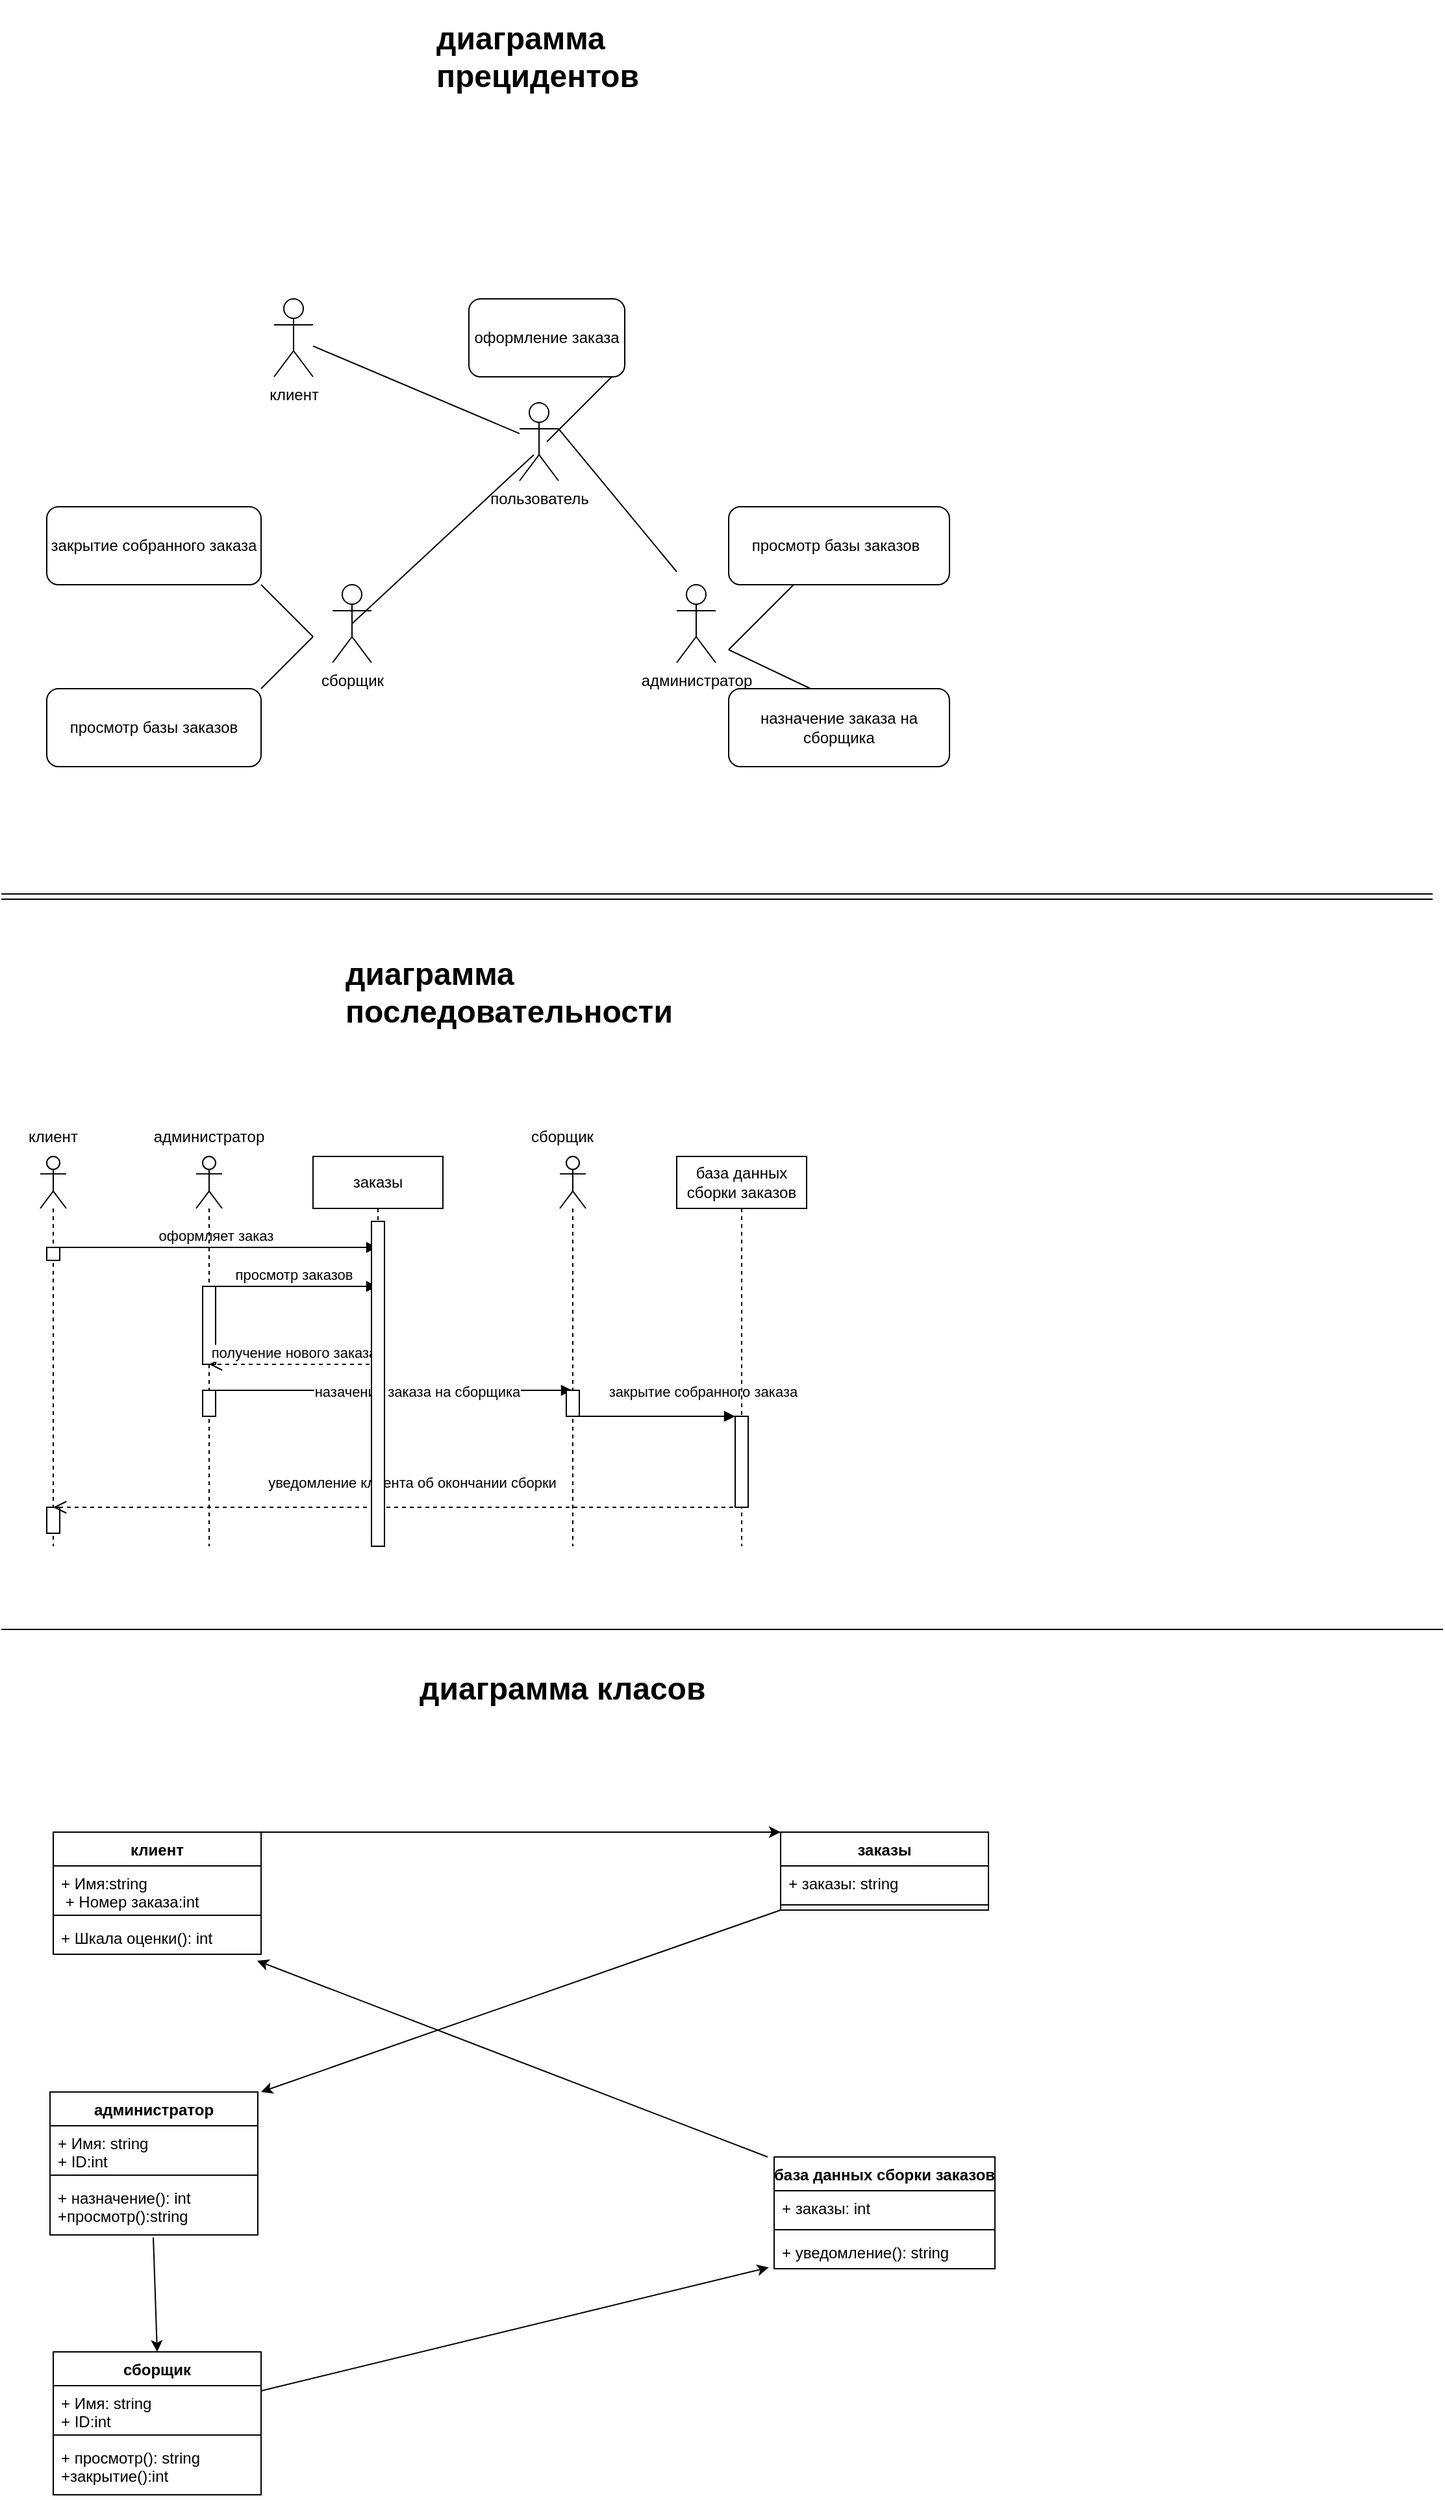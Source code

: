 <mxfile version="16.2.4" type="github"><diagram id="uh3QpCepR6_oSPFNJY3z" name="Page-1"><mxGraphModel dx="1406" dy="1937" grid="1" gridSize="10" guides="1" tooltips="1" connect="1" arrows="1" fold="1" page="1" pageScale="1" pageWidth="827" pageHeight="1169" math="0" shadow="0"><root><mxCell id="0"/><mxCell id="1" parent="0"/><mxCell id="xnh9EB2LKQ28FLCvDIaR-1" value="" style="shape=umlLifeline;participant=umlActor;perimeter=lifelinePerimeter;whiteSpace=wrap;html=1;container=1;collapsible=0;recursiveResize=0;verticalAlign=top;spacingTop=36;outlineConnect=0;" vertex="1" parent="1"><mxGeometry x="30" y="40" width="20" height="300" as="geometry"/></mxCell><mxCell id="xnh9EB2LKQ28FLCvDIaR-8" value="" style="html=1;points=[];perimeter=orthogonalPerimeter;" vertex="1" parent="xnh9EB2LKQ28FLCvDIaR-1"><mxGeometry x="5" y="70" width="10" height="10" as="geometry"/></mxCell><mxCell id="xnh9EB2LKQ28FLCvDIaR-9" value="оформляет заказ" style="html=1;verticalAlign=bottom;endArrow=block;rounded=0;" edge="1" parent="xnh9EB2LKQ28FLCvDIaR-1" target="xnh9EB2LKQ28FLCvDIaR-4"><mxGeometry width="80" relative="1" as="geometry"><mxPoint x="10" y="70" as="sourcePoint"/><mxPoint x="90" y="70" as="targetPoint"/></mxGeometry></mxCell><mxCell id="xnh9EB2LKQ28FLCvDIaR-21" value="" style="html=1;points=[];perimeter=orthogonalPerimeter;" vertex="1" parent="xnh9EB2LKQ28FLCvDIaR-1"><mxGeometry x="5" y="270" width="10" height="20" as="geometry"/></mxCell><mxCell id="xnh9EB2LKQ28FLCvDIaR-22" value="уведомление клиента об окончании сборки" style="html=1;verticalAlign=bottom;endArrow=open;dashed=1;endSize=8;rounded=0;" edge="1" parent="xnh9EB2LKQ28FLCvDIaR-1" source="xnh9EB2LKQ28FLCvDIaR-6"><mxGeometry x="-0.042" y="-10" relative="1" as="geometry"><mxPoint x="739.5" y="260" as="sourcePoint"/><mxPoint x="10" y="270" as="targetPoint"/><Array as="points"><mxPoint x="370" y="270"/></Array><mxPoint as="offset"/></mxGeometry></mxCell><mxCell id="xnh9EB2LKQ28FLCvDIaR-3" value="" style="shape=umlLifeline;participant=umlActor;perimeter=lifelinePerimeter;whiteSpace=wrap;html=1;container=1;collapsible=0;recursiveResize=0;verticalAlign=top;spacingTop=36;outlineConnect=0;" vertex="1" parent="1"><mxGeometry x="150" y="40" width="20" height="300" as="geometry"/></mxCell><mxCell id="xnh9EB2LKQ28FLCvDIaR-11" value="" style="html=1;points=[];perimeter=orthogonalPerimeter;" vertex="1" parent="xnh9EB2LKQ28FLCvDIaR-3"><mxGeometry x="5" y="100" width="10" height="60" as="geometry"/></mxCell><mxCell id="xnh9EB2LKQ28FLCvDIaR-12" value="просмотр заказов" style="html=1;verticalAlign=bottom;endArrow=block;rounded=0;" edge="1" parent="xnh9EB2LKQ28FLCvDIaR-3" target="xnh9EB2LKQ28FLCvDIaR-4"><mxGeometry width="80" relative="1" as="geometry"><mxPoint x="10" y="100" as="sourcePoint"/><mxPoint x="90" y="100" as="targetPoint"/></mxGeometry></mxCell><mxCell id="xnh9EB2LKQ28FLCvDIaR-13" value="получение нового заказа" style="html=1;verticalAlign=bottom;endArrow=open;dashed=1;endSize=8;rounded=0;" edge="1" parent="xnh9EB2LKQ28FLCvDIaR-3" source="xnh9EB2LKQ28FLCvDIaR-4"><mxGeometry relative="1" as="geometry"><mxPoint x="90" y="160" as="sourcePoint"/><mxPoint x="10" y="160" as="targetPoint"/></mxGeometry></mxCell><mxCell id="xnh9EB2LKQ28FLCvDIaR-15" value="" style="html=1;points=[];perimeter=orthogonalPerimeter;" vertex="1" parent="xnh9EB2LKQ28FLCvDIaR-3"><mxGeometry x="5" y="180" width="10" height="20" as="geometry"/></mxCell><mxCell id="xnh9EB2LKQ28FLCvDIaR-16" value="назачение заказа на сборщика" style="html=1;verticalAlign=bottom;endArrow=block;rounded=0;" edge="1" parent="xnh9EB2LKQ28FLCvDIaR-3" target="xnh9EB2LKQ28FLCvDIaR-5"><mxGeometry x="0.145" y="-10" width="80" relative="1" as="geometry"><mxPoint x="10" y="180" as="sourcePoint"/><mxPoint x="90" y="180" as="targetPoint"/><mxPoint as="offset"/></mxGeometry></mxCell><mxCell id="xnh9EB2LKQ28FLCvDIaR-4" value="заказы" style="shape=umlLifeline;perimeter=lifelinePerimeter;whiteSpace=wrap;html=1;container=1;collapsible=0;recursiveResize=0;outlineConnect=0;" vertex="1" parent="1"><mxGeometry x="240" y="40" width="100" height="300" as="geometry"/></mxCell><mxCell id="xnh9EB2LKQ28FLCvDIaR-10" value="" style="html=1;points=[];perimeter=orthogonalPerimeter;" vertex="1" parent="xnh9EB2LKQ28FLCvDIaR-4"><mxGeometry x="45" y="50" width="10" height="250" as="geometry"/></mxCell><mxCell id="xnh9EB2LKQ28FLCvDIaR-5" value="" style="shape=umlLifeline;participant=umlActor;perimeter=lifelinePerimeter;whiteSpace=wrap;html=1;container=1;collapsible=0;recursiveResize=0;verticalAlign=top;spacingTop=36;outlineConnect=0;" vertex="1" parent="1"><mxGeometry x="430" y="40" width="20" height="300" as="geometry"/></mxCell><mxCell id="xnh9EB2LKQ28FLCvDIaR-14" value="" style="html=1;points=[];perimeter=orthogonalPerimeter;" vertex="1" parent="xnh9EB2LKQ28FLCvDIaR-5"><mxGeometry x="5" y="180" width="10" height="20" as="geometry"/></mxCell><mxCell id="xnh9EB2LKQ28FLCvDIaR-18" value="закрытие собранного заказа" style="html=1;verticalAlign=bottom;endArrow=block;rounded=0;" edge="1" parent="xnh9EB2LKQ28FLCvDIaR-5" target="xnh9EB2LKQ28FLCvDIaR-17"><mxGeometry x="0.6" y="10" width="80" relative="1" as="geometry"><mxPoint x="10" y="200" as="sourcePoint"/><mxPoint x="90" y="200" as="targetPoint"/><mxPoint as="offset"/></mxGeometry></mxCell><mxCell id="xnh9EB2LKQ28FLCvDIaR-6" value="база данных сборки заказов" style="shape=umlLifeline;perimeter=lifelinePerimeter;whiteSpace=wrap;html=1;container=1;collapsible=0;recursiveResize=0;outlineConnect=0;" vertex="1" parent="1"><mxGeometry x="520" y="40" width="100" height="300" as="geometry"/></mxCell><mxCell id="xnh9EB2LKQ28FLCvDIaR-17" value="" style="html=1;points=[];perimeter=orthogonalPerimeter;" vertex="1" parent="xnh9EB2LKQ28FLCvDIaR-6"><mxGeometry x="45" y="200" width="10" height="70" as="geometry"/></mxCell><mxCell id="xnh9EB2LKQ28FLCvDIaR-23" value="клиент" style="text;html=1;strokeColor=none;fillColor=none;align=center;verticalAlign=middle;whiteSpace=wrap;rounded=0;" vertex="1" parent="1"><mxGeometry x="10" y="10" width="60" height="30" as="geometry"/></mxCell><mxCell id="xnh9EB2LKQ28FLCvDIaR-24" value="администратор" style="text;html=1;strokeColor=none;fillColor=none;align=center;verticalAlign=middle;whiteSpace=wrap;rounded=0;" vertex="1" parent="1"><mxGeometry x="110" y="10" width="100" height="30" as="geometry"/></mxCell><mxCell id="xnh9EB2LKQ28FLCvDIaR-25" value="сборщик" style="text;html=1;strokeColor=none;fillColor=none;align=center;verticalAlign=middle;whiteSpace=wrap;rounded=0;" vertex="1" parent="1"><mxGeometry x="390" y="10" width="84" height="30" as="geometry"/></mxCell><mxCell id="xnh9EB2LKQ28FLCvDIaR-26" value="" style="line;strokeWidth=1;fillColor=none;align=left;verticalAlign=middle;spacingTop=-1;spacingLeft=3;spacingRight=3;rotatable=0;labelPosition=right;points=[];portConstraint=eastwest;" vertex="1" parent="1"><mxGeometry y="400" width="1110" height="8" as="geometry"/></mxCell><mxCell id="xnh9EB2LKQ28FLCvDIaR-28" value="&lt;h1&gt;диаграмма прецидентов&lt;/h1&gt;" style="text;html=1;strokeColor=none;fillColor=none;spacing=5;spacingTop=-20;whiteSpace=wrap;overflow=hidden;rounded=0;" vertex="1" parent="1"><mxGeometry x="330" y="-840" width="190" height="120" as="geometry"/></mxCell><mxCell id="xnh9EB2LKQ28FLCvDIaR-29" value="&lt;h1&gt;диаграмма последовательности&lt;/h1&gt;" style="text;html=1;strokeColor=none;fillColor=none;spacing=5;spacingTop=-20;whiteSpace=wrap;overflow=hidden;rounded=0;" vertex="1" parent="1"><mxGeometry x="260" y="-120" width="283" height="120" as="geometry"/></mxCell><mxCell id="xnh9EB2LKQ28FLCvDIaR-30" value="" style="shape=link;html=1;rounded=0;" edge="1" parent="1"><mxGeometry width="100" relative="1" as="geometry"><mxPoint y="-160" as="sourcePoint"/><mxPoint x="1102" y="-160" as="targetPoint"/></mxGeometry></mxCell><mxCell id="xnh9EB2LKQ28FLCvDIaR-31" value="пользователь" style="shape=umlActor;verticalLabelPosition=bottom;verticalAlign=top;html=1;outlineConnect=0;" vertex="1" parent="1"><mxGeometry x="399" y="-540" width="30" height="60" as="geometry"/></mxCell><mxCell id="xnh9EB2LKQ28FLCvDIaR-32" value="клиент" style="shape=umlActor;verticalLabelPosition=bottom;verticalAlign=top;html=1;outlineConnect=0;" vertex="1" parent="1"><mxGeometry x="210" y="-620" width="30" height="60" as="geometry"/></mxCell><mxCell id="xnh9EB2LKQ28FLCvDIaR-33" value="сборщик" style="shape=umlActor;verticalLabelPosition=bottom;verticalAlign=top;html=1;outlineConnect=0;" vertex="1" parent="1"><mxGeometry x="255" y="-400" width="30" height="60" as="geometry"/></mxCell><mxCell id="xnh9EB2LKQ28FLCvDIaR-34" value="администратор" style="shape=umlActor;verticalLabelPosition=bottom;verticalAlign=top;html=1;outlineConnect=0;" vertex="1" parent="1"><mxGeometry x="520" y="-400" width="30" height="60" as="geometry"/></mxCell><mxCell id="xnh9EB2LKQ28FLCvDIaR-35" value="" style="rounded=1;whiteSpace=wrap;html=1;" vertex="1" parent="1"><mxGeometry x="560" y="-460" width="170" height="60" as="geometry"/></mxCell><mxCell id="xnh9EB2LKQ28FLCvDIaR-36" value="назначение заказа на сборщика" style="rounded=1;whiteSpace=wrap;html=1;" vertex="1" parent="1"><mxGeometry x="560" y="-320" width="170" height="60" as="geometry"/></mxCell><mxCell id="xnh9EB2LKQ28FLCvDIaR-37" value="оформление заказа" style="rounded=1;whiteSpace=wrap;html=1;" vertex="1" parent="1"><mxGeometry x="360" y="-620" width="120" height="60" as="geometry"/></mxCell><mxCell id="xnh9EB2LKQ28FLCvDIaR-38" value="закрытие собранного заказа" style="rounded=1;whiteSpace=wrap;html=1;" vertex="1" parent="1"><mxGeometry x="35" y="-460" width="165" height="60" as="geometry"/></mxCell><mxCell id="xnh9EB2LKQ28FLCvDIaR-39" value="" style="rounded=1;whiteSpace=wrap;html=1;" vertex="1" parent="1"><mxGeometry x="35" y="-320" width="165" height="60" as="geometry"/></mxCell><mxCell id="xnh9EB2LKQ28FLCvDIaR-40" value="просмотр базы заказов" style="text;html=1;strokeColor=none;fillColor=none;align=center;verticalAlign=middle;whiteSpace=wrap;rounded=0;" vertex="1" parent="1"><mxGeometry x="565" y="-445" width="155" height="30" as="geometry"/></mxCell><mxCell id="xnh9EB2LKQ28FLCvDIaR-41" value="просмотр базы заказов" style="text;html=1;strokeColor=none;fillColor=none;align=center;verticalAlign=middle;whiteSpace=wrap;rounded=0;" vertex="1" parent="1"><mxGeometry x="40" y="-305" width="155" height="30" as="geometry"/></mxCell><mxCell id="xnh9EB2LKQ28FLCvDIaR-42" value="" style="endArrow=none;html=1;rounded=0;" edge="1" parent="1" source="xnh9EB2LKQ28FLCvDIaR-32" target="xnh9EB2LKQ28FLCvDIaR-31"><mxGeometry width="50" height="50" relative="1" as="geometry"><mxPoint x="240" y="-540" as="sourcePoint"/><mxPoint x="290" y="-590" as="targetPoint"/></mxGeometry></mxCell><mxCell id="xnh9EB2LKQ28FLCvDIaR-43" value="" style="endArrow=none;html=1;rounded=0;exitX=0.5;exitY=0.5;exitDx=0;exitDy=0;exitPerimeter=0;" edge="1" parent="1" source="xnh9EB2LKQ28FLCvDIaR-33"><mxGeometry width="50" height="50" relative="1" as="geometry"><mxPoint x="360" y="-450" as="sourcePoint"/><mxPoint x="410" y="-500" as="targetPoint"/></mxGeometry></mxCell><mxCell id="xnh9EB2LKQ28FLCvDIaR-44" value="" style="endArrow=none;html=1;rounded=0;exitX=1;exitY=0.333;exitDx=0;exitDy=0;exitPerimeter=0;" edge="1" parent="1" source="xnh9EB2LKQ28FLCvDIaR-31"><mxGeometry width="50" height="50" relative="1" as="geometry"><mxPoint x="470" y="-360" as="sourcePoint"/><mxPoint x="520" y="-410" as="targetPoint"/></mxGeometry></mxCell><mxCell id="xnh9EB2LKQ28FLCvDIaR-45" value="" style="endArrow=none;html=1;rounded=0;" edge="1" parent="1"><mxGeometry width="50" height="50" relative="1" as="geometry"><mxPoint x="420" y="-510" as="sourcePoint"/><mxPoint x="470" y="-560" as="targetPoint"/></mxGeometry></mxCell><mxCell id="xnh9EB2LKQ28FLCvDIaR-46" value="" style="endArrow=none;html=1;rounded=0;" edge="1" parent="1"><mxGeometry width="50" height="50" relative="1" as="geometry"><mxPoint x="560" y="-350" as="sourcePoint"/><mxPoint x="610" y="-400" as="targetPoint"/></mxGeometry></mxCell><mxCell id="xnh9EB2LKQ28FLCvDIaR-47" value="" style="endArrow=none;html=1;rounded=0;entryX=0.371;entryY=0;entryDx=0;entryDy=0;entryPerimeter=0;" edge="1" parent="1" target="xnh9EB2LKQ28FLCvDIaR-36"><mxGeometry width="50" height="50" relative="1" as="geometry"><mxPoint x="560" y="-350" as="sourcePoint"/><mxPoint x="610" y="-370" as="targetPoint"/></mxGeometry></mxCell><mxCell id="xnh9EB2LKQ28FLCvDIaR-48" value="" style="endArrow=none;html=1;rounded=0;" edge="1" parent="1"><mxGeometry width="50" height="50" relative="1" as="geometry"><mxPoint x="200" y="-320" as="sourcePoint"/><mxPoint x="240" y="-360" as="targetPoint"/></mxGeometry></mxCell><mxCell id="xnh9EB2LKQ28FLCvDIaR-49" value="" style="endArrow=none;html=1;rounded=0;exitX=1;exitY=1;exitDx=0;exitDy=0;" edge="1" parent="1" source="xnh9EB2LKQ28FLCvDIaR-38"><mxGeometry width="50" height="50" relative="1" as="geometry"><mxPoint x="190" y="-360" as="sourcePoint"/><mxPoint x="240" y="-360" as="targetPoint"/></mxGeometry></mxCell><mxCell id="xnh9EB2LKQ28FLCvDIaR-53" value="&lt;h1&gt;диаграмма класов&lt;/h1&gt;" style="text;html=1;strokeColor=none;fillColor=none;spacing=5;spacingTop=-20;whiteSpace=wrap;overflow=hidden;rounded=0;" vertex="1" parent="1"><mxGeometry x="317" y="430" width="230" height="120" as="geometry"/></mxCell><mxCell id="xnh9EB2LKQ28FLCvDIaR-62" value="клиент" style="swimlane;fontStyle=1;align=center;verticalAlign=top;childLayout=stackLayout;horizontal=1;startSize=26;horizontalStack=0;resizeParent=1;resizeParentMax=0;resizeLast=0;collapsible=1;marginBottom=0;" vertex="1" parent="1"><mxGeometry x="40" y="560" width="160" height="94" as="geometry"/></mxCell><mxCell id="xnh9EB2LKQ28FLCvDIaR-63" value="+ Имя:string&#10; + Номер заказа:int" style="text;strokeColor=none;fillColor=none;align=left;verticalAlign=top;spacingLeft=4;spacingRight=4;overflow=hidden;rotatable=0;points=[[0,0.5],[1,0.5]];portConstraint=eastwest;" vertex="1" parent="xnh9EB2LKQ28FLCvDIaR-62"><mxGeometry y="26" width="160" height="34" as="geometry"/></mxCell><mxCell id="xnh9EB2LKQ28FLCvDIaR-64" value="" style="line;strokeWidth=1;fillColor=none;align=left;verticalAlign=middle;spacingTop=-1;spacingLeft=3;spacingRight=3;rotatable=0;labelPosition=right;points=[];portConstraint=eastwest;" vertex="1" parent="xnh9EB2LKQ28FLCvDIaR-62"><mxGeometry y="60" width="160" height="8" as="geometry"/></mxCell><mxCell id="xnh9EB2LKQ28FLCvDIaR-65" value="+ Шкала оценки(): int" style="text;strokeColor=none;fillColor=none;align=left;verticalAlign=top;spacingLeft=4;spacingRight=4;overflow=hidden;rotatable=0;points=[[0,0.5],[1,0.5]];portConstraint=eastwest;" vertex="1" parent="xnh9EB2LKQ28FLCvDIaR-62"><mxGeometry y="68" width="160" height="26" as="geometry"/></mxCell><mxCell id="xnh9EB2LKQ28FLCvDIaR-66" value="администратор" style="swimlane;fontStyle=1;align=center;verticalAlign=top;childLayout=stackLayout;horizontal=1;startSize=26;horizontalStack=0;resizeParent=1;resizeParentMax=0;resizeLast=0;collapsible=1;marginBottom=0;" vertex="1" parent="1"><mxGeometry x="37.5" y="760" width="160" height="110" as="geometry"/></mxCell><mxCell id="xnh9EB2LKQ28FLCvDIaR-67" value="+ Имя: string&#10;+ ID:int" style="text;strokeColor=none;fillColor=none;align=left;verticalAlign=top;spacingLeft=4;spacingRight=4;overflow=hidden;rotatable=0;points=[[0,0.5],[1,0.5]];portConstraint=eastwest;" vertex="1" parent="xnh9EB2LKQ28FLCvDIaR-66"><mxGeometry y="26" width="160" height="34" as="geometry"/></mxCell><mxCell id="xnh9EB2LKQ28FLCvDIaR-68" value="" style="line;strokeWidth=1;fillColor=none;align=left;verticalAlign=middle;spacingTop=-1;spacingLeft=3;spacingRight=3;rotatable=0;labelPosition=right;points=[];portConstraint=eastwest;" vertex="1" parent="xnh9EB2LKQ28FLCvDIaR-66"><mxGeometry y="60" width="160" height="8" as="geometry"/></mxCell><mxCell id="xnh9EB2LKQ28FLCvDIaR-69" value="+ назначение(): int&#10;+просмотр():string" style="text;strokeColor=none;fillColor=none;align=left;verticalAlign=top;spacingLeft=4;spacingRight=4;overflow=hidden;rotatable=0;points=[[0,0.5],[1,0.5]];portConstraint=eastwest;" vertex="1" parent="xnh9EB2LKQ28FLCvDIaR-66"><mxGeometry y="68" width="160" height="42" as="geometry"/></mxCell><mxCell id="xnh9EB2LKQ28FLCvDIaR-70" value="сборщик" style="swimlane;fontStyle=1;align=center;verticalAlign=top;childLayout=stackLayout;horizontal=1;startSize=26;horizontalStack=0;resizeParent=1;resizeParentMax=0;resizeLast=0;collapsible=1;marginBottom=0;" vertex="1" parent="1"><mxGeometry x="40" y="960" width="160" height="110" as="geometry"/></mxCell><mxCell id="xnh9EB2LKQ28FLCvDIaR-71" value="+ Имя: string&#10;+ ID:int" style="text;strokeColor=none;fillColor=none;align=left;verticalAlign=top;spacingLeft=4;spacingRight=4;overflow=hidden;rotatable=0;points=[[0,0.5],[1,0.5]];portConstraint=eastwest;" vertex="1" parent="xnh9EB2LKQ28FLCvDIaR-70"><mxGeometry y="26" width="160" height="34" as="geometry"/></mxCell><mxCell id="xnh9EB2LKQ28FLCvDIaR-72" value="" style="line;strokeWidth=1;fillColor=none;align=left;verticalAlign=middle;spacingTop=-1;spacingLeft=3;spacingRight=3;rotatable=0;labelPosition=right;points=[];portConstraint=eastwest;" vertex="1" parent="xnh9EB2LKQ28FLCvDIaR-70"><mxGeometry y="60" width="160" height="8" as="geometry"/></mxCell><mxCell id="xnh9EB2LKQ28FLCvDIaR-73" value="+ просмотр(): string&#10;+закрытие():int" style="text;strokeColor=none;fillColor=none;align=left;verticalAlign=top;spacingLeft=4;spacingRight=4;overflow=hidden;rotatable=0;points=[[0,0.5],[1,0.5]];portConstraint=eastwest;" vertex="1" parent="xnh9EB2LKQ28FLCvDIaR-70"><mxGeometry y="68" width="160" height="42" as="geometry"/></mxCell><mxCell id="xnh9EB2LKQ28FLCvDIaR-74" value="заказы" style="swimlane;fontStyle=1;align=center;verticalAlign=top;childLayout=stackLayout;horizontal=1;startSize=26;horizontalStack=0;resizeParent=1;resizeParentMax=0;resizeLast=0;collapsible=1;marginBottom=0;" vertex="1" parent="1"><mxGeometry x="600" y="560" width="160" height="60" as="geometry"/></mxCell><mxCell id="xnh9EB2LKQ28FLCvDIaR-75" value="+ заказы: string" style="text;strokeColor=none;fillColor=none;align=left;verticalAlign=top;spacingLeft=4;spacingRight=4;overflow=hidden;rotatable=0;points=[[0,0.5],[1,0.5]];portConstraint=eastwest;" vertex="1" parent="xnh9EB2LKQ28FLCvDIaR-74"><mxGeometry y="26" width="160" height="26" as="geometry"/></mxCell><mxCell id="xnh9EB2LKQ28FLCvDIaR-76" value="" style="line;strokeWidth=1;fillColor=none;align=left;verticalAlign=middle;spacingTop=-1;spacingLeft=3;spacingRight=3;rotatable=0;labelPosition=right;points=[];portConstraint=eastwest;" vertex="1" parent="xnh9EB2LKQ28FLCvDIaR-74"><mxGeometry y="52" width="160" height="8" as="geometry"/></mxCell><mxCell id="xnh9EB2LKQ28FLCvDIaR-78" value="база данных сборки заказов" style="swimlane;fontStyle=1;align=center;verticalAlign=top;childLayout=stackLayout;horizontal=1;startSize=26;horizontalStack=0;resizeParent=1;resizeParentMax=0;resizeLast=0;collapsible=1;marginBottom=0;" vertex="1" parent="1"><mxGeometry x="595" y="810" width="170" height="86" as="geometry"/></mxCell><mxCell id="xnh9EB2LKQ28FLCvDIaR-79" value="+ заказы: int" style="text;strokeColor=none;fillColor=none;align=left;verticalAlign=top;spacingLeft=4;spacingRight=4;overflow=hidden;rotatable=0;points=[[0,0.5],[1,0.5]];portConstraint=eastwest;" vertex="1" parent="xnh9EB2LKQ28FLCvDIaR-78"><mxGeometry y="26" width="170" height="26" as="geometry"/></mxCell><mxCell id="xnh9EB2LKQ28FLCvDIaR-80" value="" style="line;strokeWidth=1;fillColor=none;align=left;verticalAlign=middle;spacingTop=-1;spacingLeft=3;spacingRight=3;rotatable=0;labelPosition=right;points=[];portConstraint=eastwest;" vertex="1" parent="xnh9EB2LKQ28FLCvDIaR-78"><mxGeometry y="52" width="170" height="8" as="geometry"/></mxCell><mxCell id="xnh9EB2LKQ28FLCvDIaR-81" value="+ уведомление(): string" style="text;strokeColor=none;fillColor=none;align=left;verticalAlign=top;spacingLeft=4;spacingRight=4;overflow=hidden;rotatable=0;points=[[0,0.5],[1,0.5]];portConstraint=eastwest;" vertex="1" parent="xnh9EB2LKQ28FLCvDIaR-78"><mxGeometry y="60" width="170" height="26" as="geometry"/></mxCell><mxCell id="xnh9EB2LKQ28FLCvDIaR-82" value="" style="endArrow=classic;html=1;rounded=0;exitX=1;exitY=0;exitDx=0;exitDy=0;entryX=0;entryY=0;entryDx=0;entryDy=0;" edge="1" parent="1" source="xnh9EB2LKQ28FLCvDIaR-62" target="xnh9EB2LKQ28FLCvDIaR-74"><mxGeometry width="50" height="50" relative="1" as="geometry"><mxPoint x="200" y="610" as="sourcePoint"/><mxPoint x="250" y="560" as="targetPoint"/></mxGeometry></mxCell><mxCell id="xnh9EB2LKQ28FLCvDIaR-83" value="" style="endArrow=classic;html=1;rounded=0;exitX=0;exitY=1;exitDx=0;exitDy=0;" edge="1" parent="1" source="xnh9EB2LKQ28FLCvDIaR-74"><mxGeometry width="50" height="50" relative="1" as="geometry"><mxPoint x="550" y="670" as="sourcePoint"/><mxPoint x="200" y="760" as="targetPoint"/></mxGeometry></mxCell><mxCell id="xnh9EB2LKQ28FLCvDIaR-84" value="" style="endArrow=classic;html=1;rounded=0;entryX=0.5;entryY=0;entryDx=0;entryDy=0;exitX=0.497;exitY=1.048;exitDx=0;exitDy=0;exitPerimeter=0;" edge="1" parent="1" source="xnh9EB2LKQ28FLCvDIaR-69" target="xnh9EB2LKQ28FLCvDIaR-70"><mxGeometry width="50" height="50" relative="1" as="geometry"><mxPoint x="90" y="920" as="sourcePoint"/><mxPoint x="140" y="870" as="targetPoint"/></mxGeometry></mxCell><mxCell id="xnh9EB2LKQ28FLCvDIaR-85" value="" style="endArrow=classic;html=1;rounded=0;entryX=-0.024;entryY=0.962;entryDx=0;entryDy=0;entryPerimeter=0;" edge="1" parent="1" target="xnh9EB2LKQ28FLCvDIaR-81"><mxGeometry width="50" height="50" relative="1" as="geometry"><mxPoint x="200" y="990" as="sourcePoint"/><mxPoint x="250" y="940" as="targetPoint"/></mxGeometry></mxCell><mxCell id="xnh9EB2LKQ28FLCvDIaR-86" value="" style="endArrow=classic;html=1;rounded=0;entryX=0.981;entryY=1.192;entryDx=0;entryDy=0;entryPerimeter=0;" edge="1" parent="1" target="xnh9EB2LKQ28FLCvDIaR-65"><mxGeometry width="50" height="50" relative="1" as="geometry"><mxPoint x="590" y="810" as="sourcePoint"/><mxPoint x="640" y="760" as="targetPoint"/></mxGeometry></mxCell></root></mxGraphModel></diagram></mxfile>